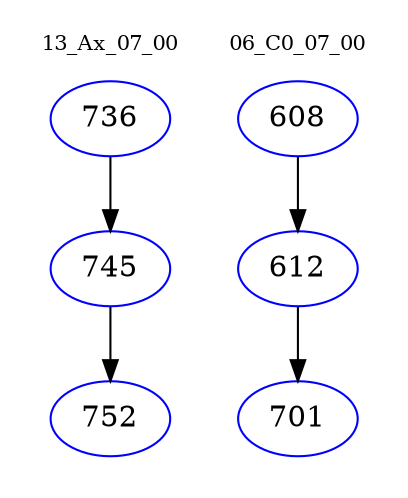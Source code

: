 digraph{
subgraph cluster_0 {
color = white
label = "13_Ax_07_00";
fontsize=10;
T0_736 [label="736", color="blue"]
T0_736 -> T0_745 [color="black"]
T0_745 [label="745", color="blue"]
T0_745 -> T0_752 [color="black"]
T0_752 [label="752", color="blue"]
}
subgraph cluster_1 {
color = white
label = "06_C0_07_00";
fontsize=10;
T1_608 [label="608", color="blue"]
T1_608 -> T1_612 [color="black"]
T1_612 [label="612", color="blue"]
T1_612 -> T1_701 [color="black"]
T1_701 [label="701", color="blue"]
}
}
